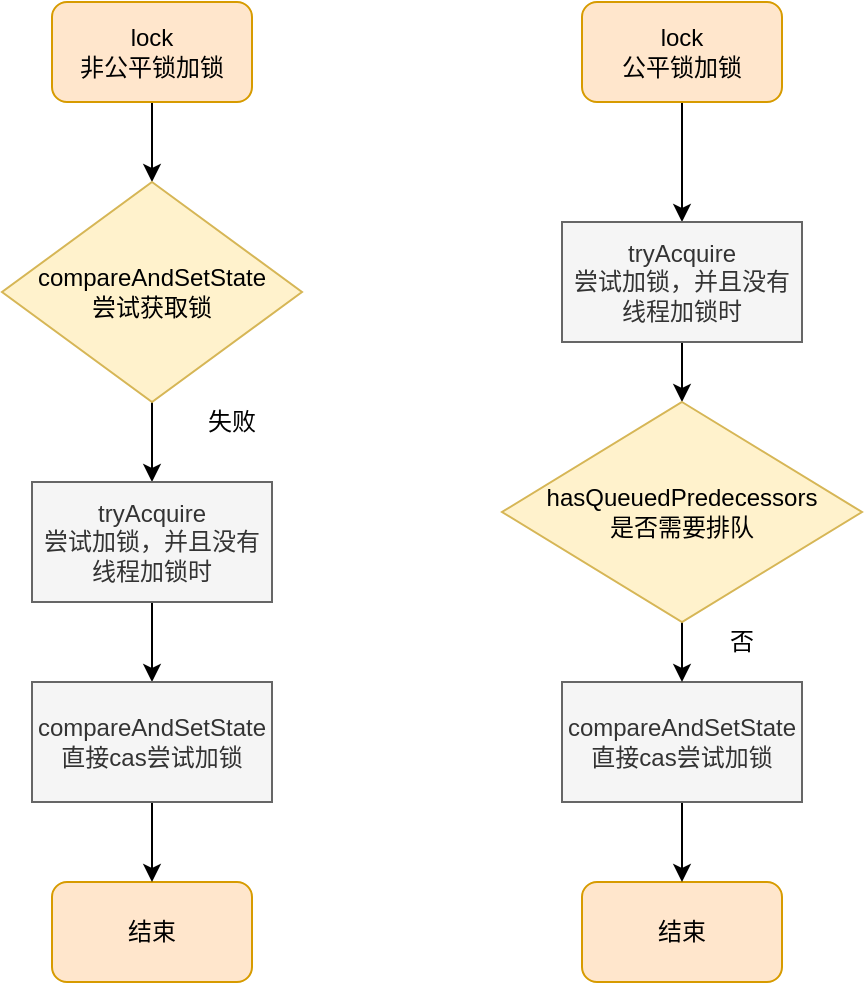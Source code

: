 <mxfile version="14.4.2" type="github">
  <diagram id="xvaClHkXh2wY_3COnp-z" name="Page-1">
    <mxGraphModel dx="868" dy="450" grid="1" gridSize="10" guides="1" tooltips="1" connect="1" arrows="1" fold="1" page="1" pageScale="1" pageWidth="827" pageHeight="1169" math="0" shadow="0">
      <root>
        <mxCell id="0" />
        <mxCell id="1" parent="0" />
        <mxCell id="gbiPvXeYtG_xsaL20VlN-19" style="edgeStyle=orthogonalEdgeStyle;rounded=0;orthogonalLoop=1;jettySize=auto;html=1;" parent="1" source="gbiPvXeYtG_xsaL20VlN-1" target="gbiPvXeYtG_xsaL20VlN-5" edge="1">
          <mxGeometry relative="1" as="geometry" />
        </mxCell>
        <mxCell id="gbiPvXeYtG_xsaL20VlN-1" value="lock&lt;br&gt;非公平锁加锁" style="rounded=1;whiteSpace=wrap;html=1;fillColor=#ffe6cc;strokeColor=#d79b00;" parent="1" vertex="1">
          <mxGeometry x="210" y="290" width="100" height="50" as="geometry" />
        </mxCell>
        <mxCell id="gbiPvXeYtG_xsaL20VlN-4" value="结束" style="rounded=1;whiteSpace=wrap;html=1;fillColor=#ffe6cc;strokeColor=#d79b00;" parent="1" vertex="1">
          <mxGeometry x="210" y="730" width="100" height="50" as="geometry" />
        </mxCell>
        <mxCell id="gbiPvXeYtG_xsaL20VlN-20" style="edgeStyle=orthogonalEdgeStyle;rounded=0;orthogonalLoop=1;jettySize=auto;html=1;exitX=0.5;exitY=1;exitDx=0;exitDy=0;entryX=0.5;entryY=0;entryDx=0;entryDy=0;" parent="1" source="gbiPvXeYtG_xsaL20VlN-5" target="gbiPvXeYtG_xsaL20VlN-6" edge="1">
          <mxGeometry relative="1" as="geometry" />
        </mxCell>
        <mxCell id="gbiPvXeYtG_xsaL20VlN-5" value="&lt;span&gt;compareAndSetState&lt;/span&gt;&lt;br&gt;&lt;span&gt;尝试获取锁&lt;/span&gt;" style="rhombus;whiteSpace=wrap;html=1;fillColor=#fff2cc;strokeColor=#d6b656;" parent="1" vertex="1">
          <mxGeometry x="185" y="380" width="150" height="110" as="geometry" />
        </mxCell>
        <mxCell id="gbiPvXeYtG_xsaL20VlN-21" style="edgeStyle=orthogonalEdgeStyle;rounded=0;orthogonalLoop=1;jettySize=auto;html=1;exitX=0.5;exitY=1;exitDx=0;exitDy=0;entryX=0.5;entryY=0;entryDx=0;entryDy=0;" parent="1" source="gbiPvXeYtG_xsaL20VlN-6" target="gbiPvXeYtG_xsaL20VlN-7" edge="1">
          <mxGeometry relative="1" as="geometry" />
        </mxCell>
        <mxCell id="gbiPvXeYtG_xsaL20VlN-6" value="tryAcquire&lt;br&gt;尝试加锁，并且没有线程加锁时" style="rounded=0;whiteSpace=wrap;html=1;fillColor=#f5f5f5;strokeColor=#666666;fontColor=#333333;" parent="1" vertex="1">
          <mxGeometry x="200" y="530" width="120" height="60" as="geometry" />
        </mxCell>
        <mxCell id="gbiPvXeYtG_xsaL20VlN-22" style="edgeStyle=orthogonalEdgeStyle;rounded=0;orthogonalLoop=1;jettySize=auto;html=1;exitX=0.5;exitY=1;exitDx=0;exitDy=0;entryX=0.5;entryY=0;entryDx=0;entryDy=0;" parent="1" source="gbiPvXeYtG_xsaL20VlN-7" target="gbiPvXeYtG_xsaL20VlN-4" edge="1">
          <mxGeometry relative="1" as="geometry" />
        </mxCell>
        <mxCell id="gbiPvXeYtG_xsaL20VlN-7" value="compareAndSetState&lt;br&gt;直接cas尝试加锁" style="rounded=0;whiteSpace=wrap;html=1;fillColor=#f5f5f5;strokeColor=#666666;fontColor=#333333;" parent="1" vertex="1">
          <mxGeometry x="200" y="630" width="120" height="60" as="geometry" />
        </mxCell>
        <mxCell id="gbiPvXeYtG_xsaL20VlN-18" style="edgeStyle=orthogonalEdgeStyle;rounded=0;orthogonalLoop=1;jettySize=auto;html=1;entryX=0.5;entryY=0;entryDx=0;entryDy=0;" parent="1" source="gbiPvXeYtG_xsaL20VlN-8" target="gbiPvXeYtG_xsaL20VlN-11" edge="1">
          <mxGeometry relative="1" as="geometry" />
        </mxCell>
        <mxCell id="gbiPvXeYtG_xsaL20VlN-8" value="lock&lt;br&gt;公平锁加锁" style="rounded=1;whiteSpace=wrap;html=1;fillColor=#ffe6cc;strokeColor=#d79b00;" parent="1" vertex="1">
          <mxGeometry x="475" y="290" width="100" height="50" as="geometry" />
        </mxCell>
        <mxCell id="gbiPvXeYtG_xsaL20VlN-9" value="结束" style="rounded=1;whiteSpace=wrap;html=1;fillColor=#ffe6cc;strokeColor=#d79b00;" parent="1" vertex="1">
          <mxGeometry x="475" y="730" width="100" height="50" as="geometry" />
        </mxCell>
        <mxCell id="gbiPvXeYtG_xsaL20VlN-17" style="edgeStyle=orthogonalEdgeStyle;rounded=0;orthogonalLoop=1;jettySize=auto;html=1;exitX=0.5;exitY=1;exitDx=0;exitDy=0;entryX=0.5;entryY=0;entryDx=0;entryDy=0;" parent="1" source="gbiPvXeYtG_xsaL20VlN-11" target="gbiPvXeYtG_xsaL20VlN-14" edge="1">
          <mxGeometry relative="1" as="geometry" />
        </mxCell>
        <mxCell id="gbiPvXeYtG_xsaL20VlN-11" value="tryAcquire&lt;br&gt;尝试加锁，并且没有线程加锁时" style="rounded=0;whiteSpace=wrap;html=1;fillColor=#f5f5f5;strokeColor=#666666;fontColor=#333333;" parent="1" vertex="1">
          <mxGeometry x="465" y="400" width="120" height="60" as="geometry" />
        </mxCell>
        <mxCell id="gbiPvXeYtG_xsaL20VlN-16" style="edgeStyle=orthogonalEdgeStyle;rounded=0;orthogonalLoop=1;jettySize=auto;html=1;entryX=0.5;entryY=0;entryDx=0;entryDy=0;" parent="1" source="gbiPvXeYtG_xsaL20VlN-12" target="gbiPvXeYtG_xsaL20VlN-9" edge="1">
          <mxGeometry relative="1" as="geometry" />
        </mxCell>
        <mxCell id="gbiPvXeYtG_xsaL20VlN-12" value="compareAndSetState&lt;br&gt;直接cas尝试加锁" style="rounded=0;whiteSpace=wrap;html=1;fillColor=#f5f5f5;strokeColor=#666666;fontColor=#333333;" parent="1" vertex="1">
          <mxGeometry x="465" y="630" width="120" height="60" as="geometry" />
        </mxCell>
        <mxCell id="gbiPvXeYtG_xsaL20VlN-15" style="edgeStyle=orthogonalEdgeStyle;rounded=0;orthogonalLoop=1;jettySize=auto;html=1;entryX=0.5;entryY=0;entryDx=0;entryDy=0;" parent="1" source="gbiPvXeYtG_xsaL20VlN-14" target="gbiPvXeYtG_xsaL20VlN-12" edge="1">
          <mxGeometry relative="1" as="geometry" />
        </mxCell>
        <mxCell id="gbiPvXeYtG_xsaL20VlN-14" value="&lt;span&gt;hasQueuedPredecessors&lt;/span&gt;&lt;br&gt;是否需要排队" style="rhombus;whiteSpace=wrap;html=1;fillColor=#fff2cc;strokeColor=#d6b656;" parent="1" vertex="1">
          <mxGeometry x="435" y="490" width="180" height="110" as="geometry" />
        </mxCell>
        <mxCell id="gbiPvXeYtG_xsaL20VlN-23" value="失败" style="text;html=1;strokeColor=none;fillColor=none;align=center;verticalAlign=middle;whiteSpace=wrap;rounded=0;" parent="1" vertex="1">
          <mxGeometry x="280" y="490" width="40" height="20" as="geometry" />
        </mxCell>
        <mxCell id="gbiPvXeYtG_xsaL20VlN-24" value="否" style="text;html=1;strokeColor=none;fillColor=none;align=center;verticalAlign=middle;whiteSpace=wrap;rounded=0;" parent="1" vertex="1">
          <mxGeometry x="535" y="600" width="40" height="20" as="geometry" />
        </mxCell>
        <mxCell id="gbiPvXeYtG_xsaL20VlN-25" style="edgeStyle=orthogonalEdgeStyle;rounded=0;orthogonalLoop=1;jettySize=auto;html=1;exitX=0.5;exitY=1;exitDx=0;exitDy=0;" parent="1" source="gbiPvXeYtG_xsaL20VlN-24" target="gbiPvXeYtG_xsaL20VlN-24" edge="1">
          <mxGeometry relative="1" as="geometry" />
        </mxCell>
      </root>
    </mxGraphModel>
  </diagram>
</mxfile>
